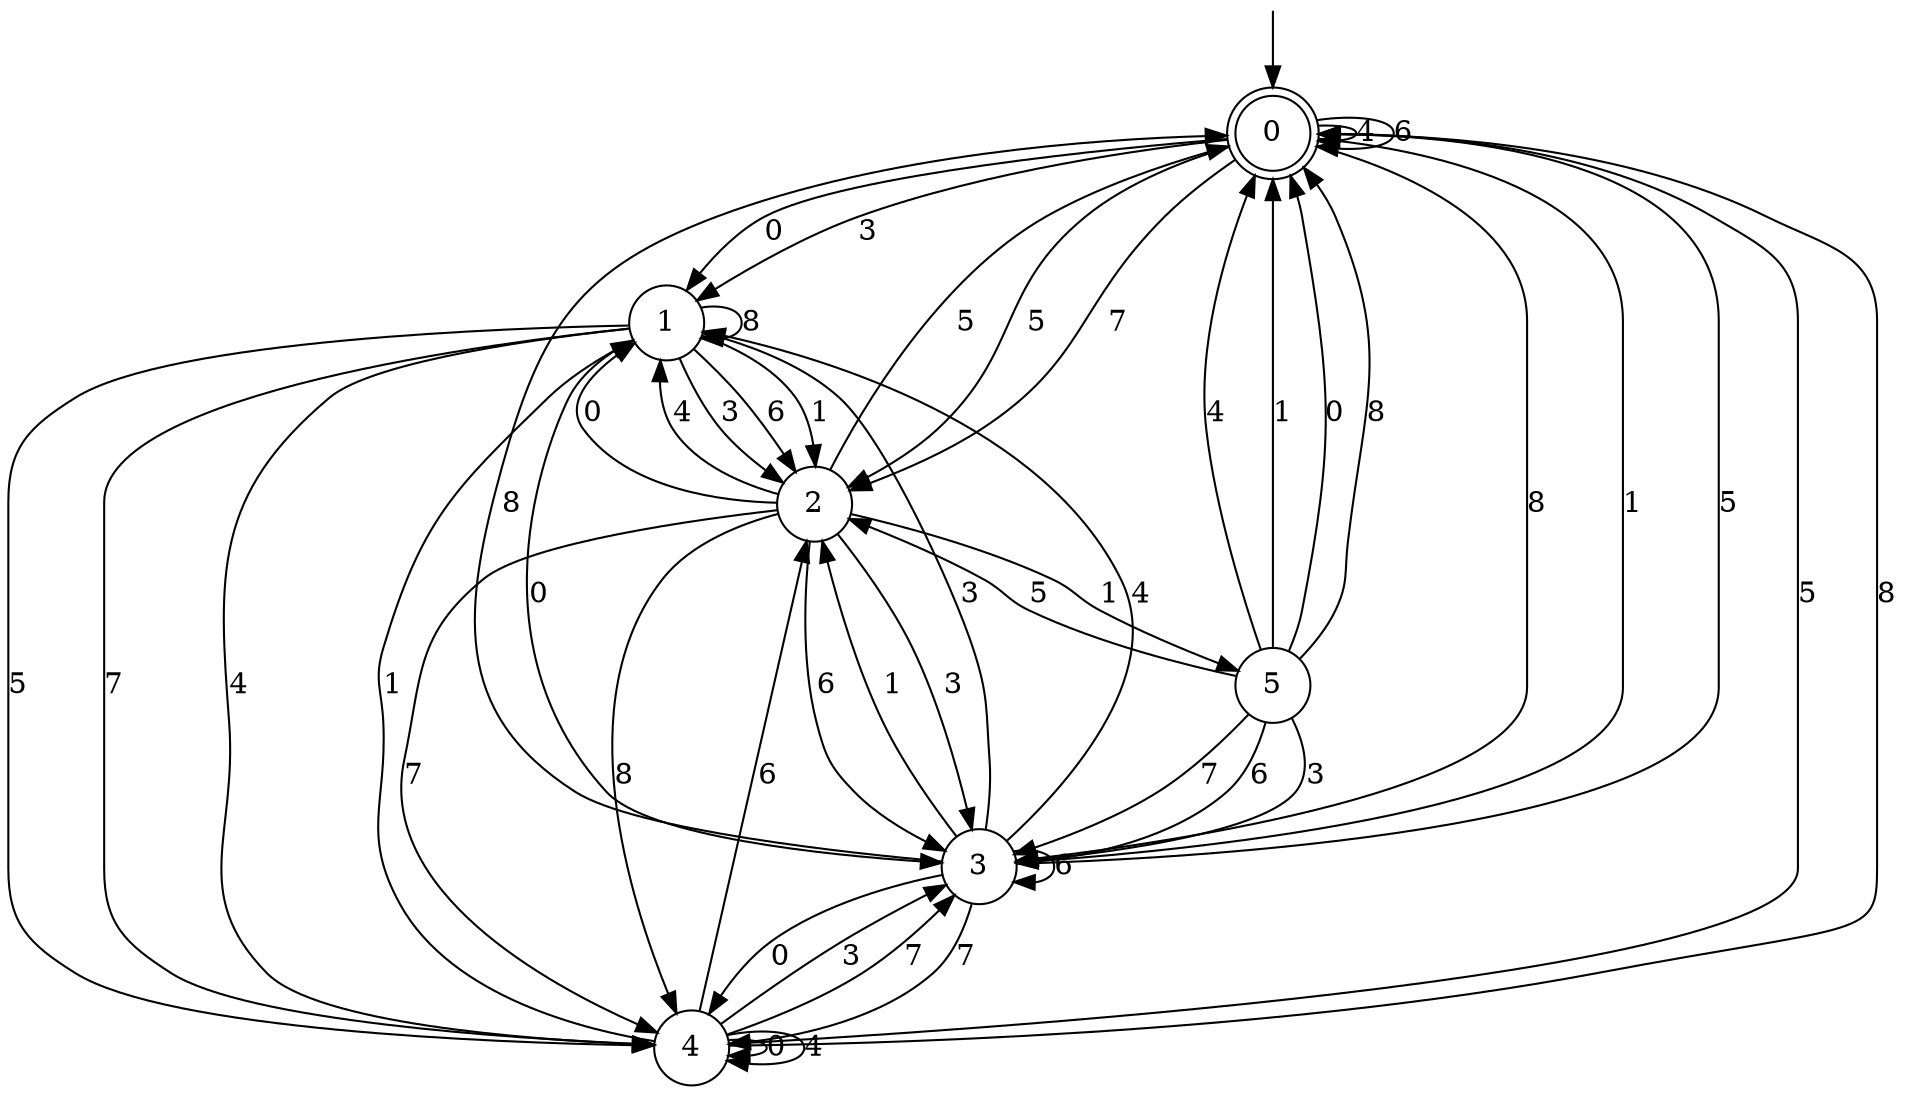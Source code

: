 digraph g {

	s0 [shape="doublecircle" label="0"];
	s1 [shape="circle" label="1"];
	s2 [shape="circle" label="2"];
	s3 [shape="circle" label="3"];
	s4 [shape="circle" label="4"];
	s5 [shape="circle" label="5"];
	s0 -> s1 [label="3"];
	s0 -> s2 [label="5"];
	s0 -> s2 [label="7"];
	s0 -> s1 [label="0"];
	s0 -> s3 [label="8"];
	s0 -> s0 [label="4"];
	s0 -> s0 [label="6"];
	s0 -> s3 [label="1"];
	s1 -> s2 [label="3"];
	s1 -> s4 [label="5"];
	s1 -> s4 [label="7"];
	s1 -> s3 [label="0"];
	s1 -> s1 [label="8"];
	s1 -> s4 [label="4"];
	s1 -> s2 [label="6"];
	s1 -> s2 [label="1"];
	s2 -> s3 [label="3"];
	s2 -> s0 [label="5"];
	s2 -> s4 [label="7"];
	s2 -> s1 [label="0"];
	s2 -> s4 [label="8"];
	s2 -> s1 [label="4"];
	s2 -> s3 [label="6"];
	s2 -> s5 [label="1"];
	s3 -> s1 [label="3"];
	s3 -> s0 [label="5"];
	s3 -> s4 [label="7"];
	s3 -> s4 [label="0"];
	s3 -> s0 [label="8"];
	s3 -> s1 [label="4"];
	s3 -> s3 [label="6"];
	s3 -> s2 [label="1"];
	s4 -> s3 [label="3"];
	s4 -> s0 [label="5"];
	s4 -> s3 [label="7"];
	s4 -> s4 [label="0"];
	s4 -> s0 [label="8"];
	s4 -> s4 [label="4"];
	s4 -> s2 [label="6"];
	s4 -> s1 [label="1"];
	s5 -> s3 [label="3"];
	s5 -> s2 [label="5"];
	s5 -> s3 [label="7"];
	s5 -> s0 [label="0"];
	s5 -> s0 [label="8"];
	s5 -> s0 [label="4"];
	s5 -> s3 [label="6"];
	s5 -> s0 [label="1"];

__start0 [label="" shape="none" width="0" height="0"];
__start0 -> s0;

}

